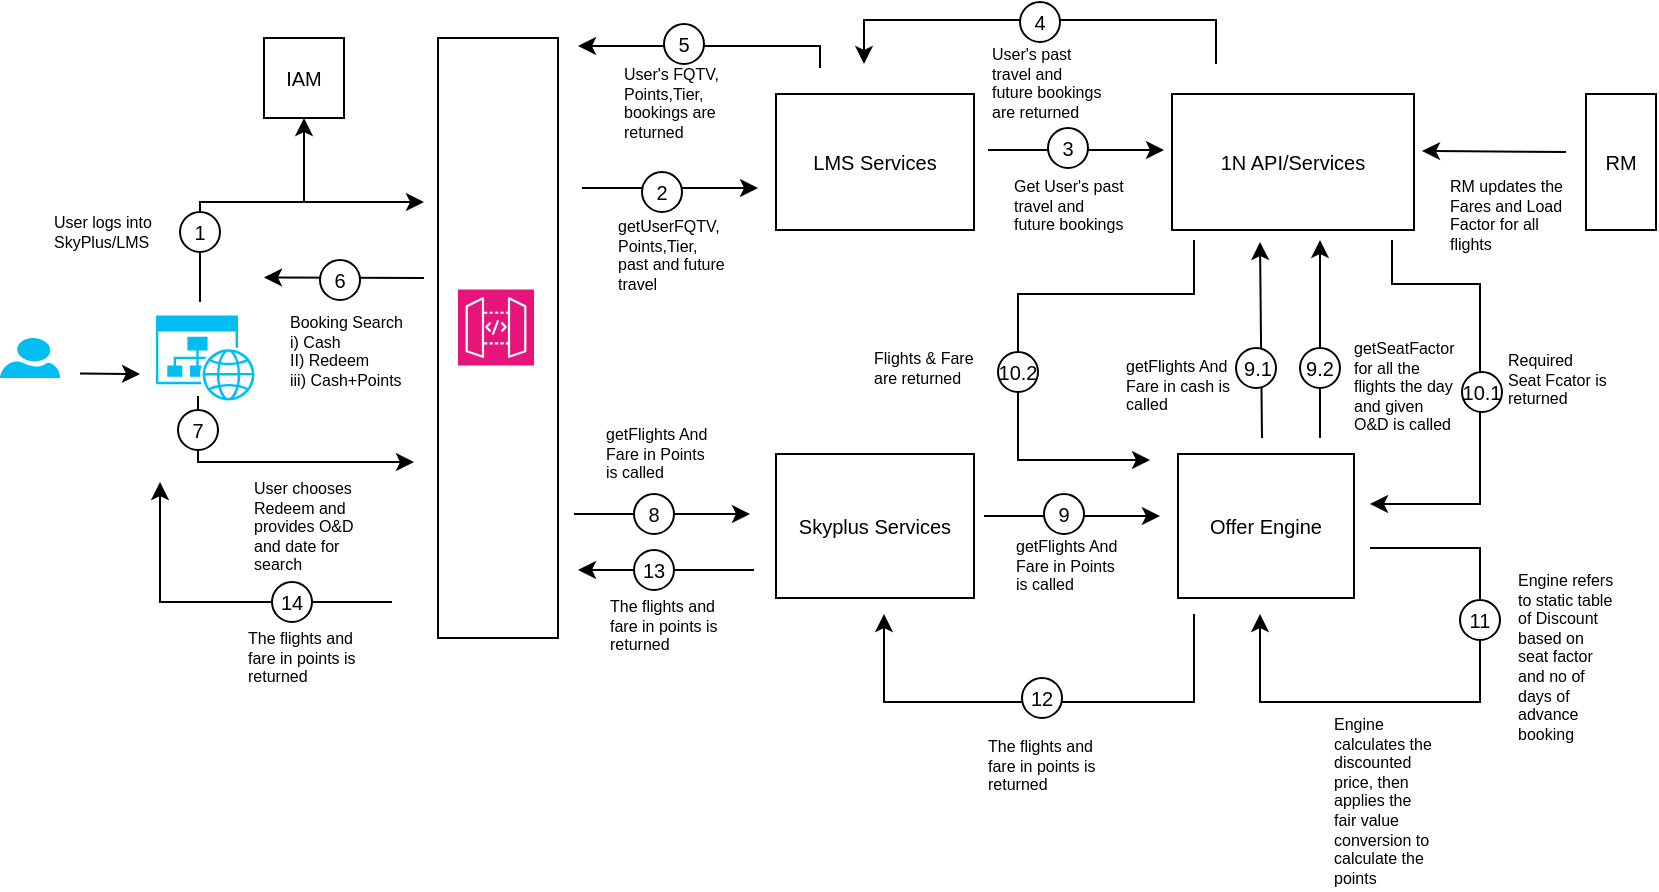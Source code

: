 <mxfile version="23.1.1" type="github" pages="2">
  <diagram name="Page-1" id="OwfiVeOAE6O_KrkkMr-Q">
    <mxGraphModel dx="794" dy="420" grid="1" gridSize="11" guides="1" tooltips="1" connect="1" arrows="1" fold="1" page="1" pageScale="1" pageWidth="850" pageHeight="1100" math="0" shadow="0">
      <root>
        <mxCell id="0" />
        <mxCell id="1" parent="0" />
        <mxCell id="SMNPBds_AobCi2813BHv-92" value="" style="endArrow=classic;html=1;rounded=0;" parent="1" edge="1">
          <mxGeometry width="50" height="50" relative="1" as="geometry">
            <mxPoint x="639" y="240" as="sourcePoint" />
            <mxPoint x="638" y="142" as="targetPoint" />
          </mxGeometry>
        </mxCell>
        <mxCell id="SMNPBds_AobCi2813BHv-37" value="" style="verticalLabelPosition=bottom;html=1;verticalAlign=top;align=center;strokeColor=none;fillColor=#00BEF2;shape=mxgraph.azure.user;" parent="1" vertex="1">
          <mxGeometry x="8" y="190" width="30" height="20" as="geometry" />
        </mxCell>
        <mxCell id="SMNPBds_AobCi2813BHv-42" value="" style="rounded=0;whiteSpace=wrap;html=1;" parent="1" vertex="1">
          <mxGeometry x="227" y="40" width="60" height="300" as="geometry" />
        </mxCell>
        <mxCell id="SMNPBds_AobCi2813BHv-39" value="" style="verticalLabelPosition=bottom;html=1;verticalAlign=top;align=center;strokeColor=none;fillColor=#00BEF2;shape=mxgraph.azure.website_generic;pointerEvents=1;" parent="1" vertex="1">
          <mxGeometry x="86" y="178.75" width="50" height="42.5" as="geometry" />
        </mxCell>
        <mxCell id="SMNPBds_AobCi2813BHv-41" value="" style="sketch=0;points=[[0,0,0],[0.25,0,0],[0.5,0,0],[0.75,0,0],[1,0,0],[0,1,0],[0.25,1,0],[0.5,1,0],[0.75,1,0],[1,1,0],[0,0.25,0],[0,0.5,0],[0,0.75,0],[1,0.25,0],[1,0.5,0],[1,0.75,0]];outlineConnect=0;fontColor=#232F3E;fillColor=#E7157B;strokeColor=#ffffff;dashed=0;verticalLabelPosition=bottom;verticalAlign=top;align=center;html=1;fontSize=12;fontStyle=0;aspect=fixed;shape=mxgraph.aws4.resourceIcon;resIcon=mxgraph.aws4.api_gateway;" parent="1" vertex="1">
          <mxGeometry x="237" y="165.75" width="38" height="38" as="geometry" />
        </mxCell>
        <mxCell id="SMNPBds_AobCi2813BHv-43" value="" style="endArrow=classic;html=1;rounded=0;" parent="1" edge="1">
          <mxGeometry width="50" height="50" relative="1" as="geometry">
            <mxPoint x="48" y="207.75" as="sourcePoint" />
            <mxPoint x="78" y="208" as="targetPoint" />
          </mxGeometry>
        </mxCell>
        <mxCell id="SMNPBds_AobCi2813BHv-44" value="" style="endArrow=classic;html=1;rounded=0;" parent="1" edge="1">
          <mxGeometry width="50" height="50" relative="1" as="geometry">
            <mxPoint x="108" y="172" as="sourcePoint" />
            <mxPoint x="220" y="122" as="targetPoint" />
            <Array as="points">
              <mxPoint x="108" y="122" />
            </Array>
          </mxGeometry>
        </mxCell>
        <mxCell id="SMNPBds_AobCi2813BHv-45" value="Booking Search&lt;br&gt;i) Cash&lt;br&gt;II) Redeem&lt;br&gt;iii) Cash+Points" style="text;html=1;strokeColor=none;fillColor=none;align=left;verticalAlign=top;whiteSpace=wrap;rounded=0;fontSize=8;" parent="1" vertex="1">
          <mxGeometry x="150.5" y="171" width="58.5" height="47" as="geometry" />
        </mxCell>
        <mxCell id="SMNPBds_AobCi2813BHv-49" value="" style="endArrow=classic;html=1;rounded=0;entryX=0.5;entryY=1;entryDx=0;entryDy=0;" parent="1" target="SMNPBds_AobCi2813BHv-48" edge="1">
          <mxGeometry width="50" height="50" relative="1" as="geometry">
            <mxPoint x="160" y="122" as="sourcePoint" />
            <mxPoint x="200" y="72" as="targetPoint" />
          </mxGeometry>
        </mxCell>
        <mxCell id="SMNPBds_AobCi2813BHv-48" value="&lt;font style=&quot;font-size: 10px;&quot;&gt;IAM&lt;/font&gt;" style="rounded=0;whiteSpace=wrap;html=1;" parent="1" vertex="1">
          <mxGeometry x="140" y="40" width="40" height="40" as="geometry" />
        </mxCell>
        <mxCell id="SMNPBds_AobCi2813BHv-50" value="" style="endArrow=classic;html=1;rounded=0;" parent="1" edge="1">
          <mxGeometry width="50" height="50" relative="1" as="geometry">
            <mxPoint x="220" y="160" as="sourcePoint" />
            <mxPoint x="140" y="159.75" as="targetPoint" />
          </mxGeometry>
        </mxCell>
        <mxCell id="SMNPBds_AobCi2813BHv-52" value="" style="ellipse;whiteSpace=wrap;html=1;aspect=fixed;" parent="1" vertex="1">
          <mxGeometry x="168" y="151" width="20" height="20" as="geometry" />
        </mxCell>
        <mxCell id="SMNPBds_AobCi2813BHv-53" value="&lt;font style=&quot;font-size: 10px;&quot;&gt;6&lt;/font&gt;" style="text;html=1;strokeColor=none;fillColor=none;align=center;verticalAlign=middle;whiteSpace=wrap;rounded=0;" parent="1" vertex="1">
          <mxGeometry x="163" y="151" width="30" height="20" as="geometry" />
        </mxCell>
        <mxCell id="SMNPBds_AobCi2813BHv-47" value="" style="ellipse;whiteSpace=wrap;html=1;aspect=fixed;" parent="1" vertex="1">
          <mxGeometry x="98" y="127" width="20" height="20" as="geometry" />
        </mxCell>
        <mxCell id="SMNPBds_AobCi2813BHv-46" value="&lt;font style=&quot;font-size: 10px;&quot;&gt;1&lt;/font&gt;" style="text;html=1;strokeColor=none;fillColor=none;align=center;verticalAlign=middle;whiteSpace=wrap;rounded=0;" parent="1" vertex="1">
          <mxGeometry x="93" y="127" width="30" height="20" as="geometry" />
        </mxCell>
        <mxCell id="SMNPBds_AobCi2813BHv-54" value="User logs into SkyPlus/LMS" style="text;html=1;strokeColor=none;fillColor=none;align=left;verticalAlign=top;whiteSpace=wrap;rounded=0;fontSize=8;" parent="1" vertex="1">
          <mxGeometry x="32.5" y="120.5" width="58.5" height="38.5" as="geometry" />
        </mxCell>
        <mxCell id="SMNPBds_AobCi2813BHv-55" value="" style="endArrow=classic;html=1;rounded=0;" parent="1" edge="1">
          <mxGeometry width="50" height="50" relative="1" as="geometry">
            <mxPoint x="107" y="219" as="sourcePoint" />
            <mxPoint x="215" y="252" as="targetPoint" />
            <Array as="points">
              <mxPoint x="107" y="252" />
            </Array>
          </mxGeometry>
        </mxCell>
        <mxCell id="SMNPBds_AobCi2813BHv-56" value="" style="ellipse;whiteSpace=wrap;html=1;aspect=fixed;" parent="1" vertex="1">
          <mxGeometry x="97" y="226" width="20" height="20" as="geometry" />
        </mxCell>
        <mxCell id="SMNPBds_AobCi2813BHv-57" value="&lt;font style=&quot;font-size: 10px;&quot;&gt;7&lt;/font&gt;" style="text;html=1;strokeColor=none;fillColor=none;align=center;verticalAlign=middle;whiteSpace=wrap;rounded=0;" parent="1" vertex="1">
          <mxGeometry x="92" y="226" width="30" height="20" as="geometry" />
        </mxCell>
        <mxCell id="SMNPBds_AobCi2813BHv-58" value="User chooses Redeem and provides O&amp;amp;D and date for search" style="text;html=1;strokeColor=none;fillColor=none;align=left;verticalAlign=top;whiteSpace=wrap;rounded=0;fontSize=8;" parent="1" vertex="1">
          <mxGeometry x="132.5" y="253.5" width="58.5" height="38.5" as="geometry" />
        </mxCell>
        <mxCell id="SMNPBds_AobCi2813BHv-59" value="&lt;font style=&quot;font-size: 10px;&quot;&gt;LMS Services&lt;/font&gt;" style="rounded=0;whiteSpace=wrap;html=1;" parent="1" vertex="1">
          <mxGeometry x="396" y="68" width="99" height="68" as="geometry" />
        </mxCell>
        <mxCell id="SMNPBds_AobCi2813BHv-60" value="&lt;font style=&quot;font-size: 10px;&quot;&gt;Skyplus Services&lt;/font&gt;" style="rounded=0;whiteSpace=wrap;html=1;" parent="1" vertex="1">
          <mxGeometry x="396" y="248" width="99" height="72" as="geometry" />
        </mxCell>
        <mxCell id="SMNPBds_AobCi2813BHv-65" value="&lt;font style=&quot;font-size: 10px;&quot;&gt;Offer Engine&lt;/font&gt;" style="rounded=0;whiteSpace=wrap;html=1;" parent="1" vertex="1">
          <mxGeometry x="597" y="248" width="88" height="72" as="geometry" />
        </mxCell>
        <mxCell id="SMNPBds_AobCi2813BHv-72" value="" style="endArrow=classic;html=1;rounded=0;" parent="1" edge="1">
          <mxGeometry width="50" height="50" relative="1" as="geometry">
            <mxPoint x="299" y="115" as="sourcePoint" />
            <mxPoint x="387" y="115" as="targetPoint" />
          </mxGeometry>
        </mxCell>
        <mxCell id="SMNPBds_AobCi2813BHv-70" value="&lt;font style=&quot;font-size: 10px;&quot;&gt;1N API/Services&lt;/font&gt;" style="rounded=0;whiteSpace=wrap;html=1;" parent="1" vertex="1">
          <mxGeometry x="594" y="68" width="121" height="68" as="geometry" />
        </mxCell>
        <mxCell id="SMNPBds_AobCi2813BHv-73" value="" style="ellipse;whiteSpace=wrap;html=1;aspect=fixed;" parent="1" vertex="1">
          <mxGeometry x="329" y="107" width="20" height="20" as="geometry" />
        </mxCell>
        <mxCell id="SMNPBds_AobCi2813BHv-74" value="&lt;font style=&quot;font-size: 10px;&quot;&gt;2&lt;/font&gt;" style="text;html=1;strokeColor=none;fillColor=none;align=center;verticalAlign=middle;whiteSpace=wrap;rounded=0;" parent="1" vertex="1">
          <mxGeometry x="324" y="107" width="30" height="20" as="geometry" />
        </mxCell>
        <mxCell id="SMNPBds_AobCi2813BHv-75" value="getUserFQTV, Points,Tier, past and future travel" style="text;html=1;strokeColor=none;fillColor=none;align=left;verticalAlign=top;whiteSpace=wrap;rounded=0;fontSize=8;" parent="1" vertex="1">
          <mxGeometry x="314.75" y="123" width="58.5" height="53" as="geometry" />
        </mxCell>
        <mxCell id="SMNPBds_AobCi2813BHv-79" value="getSeatFactor for all the flights the day and given O&amp;amp;D is called" style="text;html=1;strokeColor=none;fillColor=none;align=left;verticalAlign=top;whiteSpace=wrap;rounded=0;fontSize=8;" parent="1" vertex="1">
          <mxGeometry x="683" y="184" width="52" height="55" as="geometry" />
        </mxCell>
        <mxCell id="SMNPBds_AobCi2813BHv-84" value="" style="endArrow=classic;html=1;rounded=0;" parent="1" edge="1">
          <mxGeometry width="50" height="50" relative="1" as="geometry">
            <mxPoint x="500" y="279" as="sourcePoint" />
            <mxPoint x="588" y="279" as="targetPoint" />
          </mxGeometry>
        </mxCell>
        <mxCell id="SMNPBds_AobCi2813BHv-85" value="" style="ellipse;whiteSpace=wrap;html=1;aspect=fixed;" parent="1" vertex="1">
          <mxGeometry x="530" y="268" width="20" height="20" as="geometry" />
        </mxCell>
        <mxCell id="SMNPBds_AobCi2813BHv-86" value="&lt;span style=&quot;font-size: 10px;&quot;&gt;9&lt;/span&gt;" style="text;html=1;strokeColor=none;fillColor=none;align=center;verticalAlign=middle;whiteSpace=wrap;rounded=0;" parent="1" vertex="1">
          <mxGeometry x="525" y="268" width="30" height="20" as="geometry" />
        </mxCell>
        <mxCell id="SMNPBds_AobCi2813BHv-87" value="getFlights And Fare in cash is called" style="text;html=1;strokeColor=none;fillColor=none;align=left;verticalAlign=top;whiteSpace=wrap;rounded=0;fontSize=8;" parent="1" vertex="1">
          <mxGeometry x="569" y="192.5" width="58.5" height="33" as="geometry" />
        </mxCell>
        <mxCell id="SMNPBds_AobCi2813BHv-88" value="" style="endArrow=classic;html=1;rounded=0;" parent="1" edge="1">
          <mxGeometry width="50" height="50" relative="1" as="geometry">
            <mxPoint x="295" y="278" as="sourcePoint" />
            <mxPoint x="383" y="278" as="targetPoint" />
          </mxGeometry>
        </mxCell>
        <mxCell id="SMNPBds_AobCi2813BHv-89" value="" style="ellipse;whiteSpace=wrap;html=1;aspect=fixed;" parent="1" vertex="1">
          <mxGeometry x="325" y="268" width="20" height="20" as="geometry" />
        </mxCell>
        <mxCell id="SMNPBds_AobCi2813BHv-90" value="&lt;font style=&quot;font-size: 10px;&quot;&gt;8&lt;/font&gt;" style="text;html=1;strokeColor=none;fillColor=none;align=center;verticalAlign=middle;whiteSpace=wrap;rounded=0;" parent="1" vertex="1">
          <mxGeometry x="320" y="268" width="30" height="20" as="geometry" />
        </mxCell>
        <mxCell id="SMNPBds_AobCi2813BHv-91" value="getFlights And Fare in Points is called" style="text;html=1;strokeColor=none;fillColor=none;align=left;verticalAlign=top;whiteSpace=wrap;rounded=0;fontSize=8;" parent="1" vertex="1">
          <mxGeometry x="308.75" y="227" width="58.5" height="33" as="geometry" />
        </mxCell>
        <mxCell id="SMNPBds_AobCi2813BHv-98" value="" style="endArrow=classic;html=1;rounded=0;" parent="1" edge="1">
          <mxGeometry width="50" height="50" relative="1" as="geometry">
            <mxPoint x="668" y="240" as="sourcePoint" />
            <mxPoint x="668" y="141" as="targetPoint" />
            <Array as="points">
              <mxPoint x="668" y="196" />
            </Array>
          </mxGeometry>
        </mxCell>
        <mxCell id="SMNPBds_AobCi2813BHv-103" value="" style="endArrow=classic;html=1;rounded=0;" parent="1" edge="1">
          <mxGeometry width="50" height="50" relative="1" as="geometry">
            <mxPoint x="791" y="97" as="sourcePoint" />
            <mxPoint x="719" y="96.5" as="targetPoint" />
          </mxGeometry>
        </mxCell>
        <mxCell id="SMNPBds_AobCi2813BHv-102" value="&lt;font style=&quot;font-size: 10px;&quot;&gt;RM&lt;/font&gt;" style="rounded=0;whiteSpace=wrap;html=1;" parent="1" vertex="1">
          <mxGeometry x="801" y="68" width="35" height="68" as="geometry" />
        </mxCell>
        <mxCell id="SMNPBds_AobCi2813BHv-104" value="RM updates the Fares and Load Factor for all flights&amp;nbsp;" style="text;html=1;strokeColor=none;fillColor=none;align=left;verticalAlign=top;whiteSpace=wrap;rounded=0;fontSize=8;" parent="1" vertex="1">
          <mxGeometry x="731" y="103" width="58.5" height="33" as="geometry" />
        </mxCell>
        <mxCell id="0PA8DL0PbdsnvtNAlWwM-1" value="" style="endArrow=classic;html=1;rounded=0;" parent="1" edge="1">
          <mxGeometry width="50" height="50" relative="1" as="geometry">
            <mxPoint x="502" y="96" as="sourcePoint" />
            <mxPoint x="590" y="96" as="targetPoint" />
          </mxGeometry>
        </mxCell>
        <mxCell id="0PA8DL0PbdsnvtNAlWwM-2" value="" style="ellipse;whiteSpace=wrap;html=1;aspect=fixed;" parent="1" vertex="1">
          <mxGeometry x="532" y="85" width="20" height="20" as="geometry" />
        </mxCell>
        <mxCell id="0PA8DL0PbdsnvtNAlWwM-3" value="&lt;font style=&quot;font-size: 10px;&quot;&gt;3&lt;/font&gt;" style="text;html=1;strokeColor=none;fillColor=none;align=center;verticalAlign=middle;whiteSpace=wrap;rounded=0;" parent="1" vertex="1">
          <mxGeometry x="527" y="85" width="30" height="20" as="geometry" />
        </mxCell>
        <mxCell id="0PA8DL0PbdsnvtNAlWwM-4" value="Get User&#39;s past travel and future bookings&amp;nbsp;" style="text;html=1;strokeColor=none;fillColor=none;align=left;verticalAlign=top;whiteSpace=wrap;rounded=0;fontSize=8;" parent="1" vertex="1">
          <mxGeometry x="512.75" y="103" width="58.5" height="33" as="geometry" />
        </mxCell>
        <mxCell id="0PA8DL0PbdsnvtNAlWwM-5" value="" style="ellipse;whiteSpace=wrap;html=1;aspect=fixed;" parent="1" vertex="1">
          <mxGeometry x="626" y="195" width="20" height="20" as="geometry" />
        </mxCell>
        <mxCell id="0PA8DL0PbdsnvtNAlWwM-6" value="&lt;span style=&quot;font-size: 10px;&quot;&gt;9.1&lt;/span&gt;" style="text;html=1;strokeColor=none;fillColor=none;align=center;verticalAlign=middle;whiteSpace=wrap;rounded=0;" parent="1" vertex="1">
          <mxGeometry x="622" y="195" width="30" height="20" as="geometry" />
        </mxCell>
        <mxCell id="0PA8DL0PbdsnvtNAlWwM-7" value="getFlights And Fare in Points is called" style="text;html=1;strokeColor=none;fillColor=none;align=left;verticalAlign=top;whiteSpace=wrap;rounded=0;fontSize=8;" parent="1" vertex="1">
          <mxGeometry x="513.75" y="283" width="58.5" height="33" as="geometry" />
        </mxCell>
        <mxCell id="0PA8DL0PbdsnvtNAlWwM-8" value="" style="ellipse;whiteSpace=wrap;html=1;aspect=fixed;" parent="1" vertex="1">
          <mxGeometry x="658" y="195" width="20" height="20" as="geometry" />
        </mxCell>
        <mxCell id="0PA8DL0PbdsnvtNAlWwM-9" value="&lt;span style=&quot;font-size: 10px;&quot;&gt;9.2&lt;/span&gt;" style="text;html=1;strokeColor=none;fillColor=none;align=center;verticalAlign=middle;whiteSpace=wrap;rounded=0;" parent="1" vertex="1">
          <mxGeometry x="653" y="195" width="30" height="20" as="geometry" />
        </mxCell>
        <mxCell id="0PA8DL0PbdsnvtNAlWwM-11" value="" style="endArrow=classic;html=1;rounded=0;" parent="1" edge="1">
          <mxGeometry width="50" height="50" relative="1" as="geometry">
            <mxPoint x="704" y="141" as="sourcePoint" />
            <mxPoint x="693" y="273" as="targetPoint" />
            <Array as="points">
              <mxPoint x="704" y="163" />
              <mxPoint x="748" y="163" />
              <mxPoint x="748" y="273" />
            </Array>
          </mxGeometry>
        </mxCell>
        <mxCell id="0PA8DL0PbdsnvtNAlWwM-13" value="" style="endArrow=classic;html=1;rounded=0;" parent="1" edge="1">
          <mxGeometry width="50" height="50" relative="1" as="geometry">
            <mxPoint x="605" y="141" as="sourcePoint" />
            <mxPoint x="583" y="251" as="targetPoint" />
            <Array as="points">
              <mxPoint x="605" y="168" />
              <mxPoint x="517" y="168" />
              <mxPoint x="517" y="207" />
              <mxPoint x="517" y="251" />
            </Array>
          </mxGeometry>
        </mxCell>
        <mxCell id="0PA8DL0PbdsnvtNAlWwM-16" value="" style="ellipse;whiteSpace=wrap;html=1;aspect=fixed;" parent="1" vertex="1">
          <mxGeometry x="507" y="197" width="20" height="20" as="geometry" />
        </mxCell>
        <mxCell id="0PA8DL0PbdsnvtNAlWwM-17" value="&lt;font style=&quot;font-size: 10px;&quot;&gt;10.2&lt;/font&gt;" style="text;html=1;strokeColor=none;fillColor=none;align=center;verticalAlign=middle;whiteSpace=wrap;rounded=0;" parent="1" vertex="1">
          <mxGeometry x="502" y="197" width="30" height="20" as="geometry" />
        </mxCell>
        <mxCell id="0PA8DL0PbdsnvtNAlWwM-20" value="Flights &amp;amp; Fare are returned" style="text;html=1;strokeColor=none;fillColor=none;align=left;verticalAlign=top;whiteSpace=wrap;rounded=0;fontSize=8;" parent="1" vertex="1">
          <mxGeometry x="443" y="188.5" width="58.5" height="33" as="geometry" />
        </mxCell>
        <mxCell id="0PA8DL0PbdsnvtNAlWwM-21" value="&lt;font style=&quot;font-size: 10px;&quot;&gt;10.1&lt;/font&gt;" style="ellipse;whiteSpace=wrap;html=1;aspect=fixed;" parent="1" vertex="1">
          <mxGeometry x="739" y="207" width="20" height="20" as="geometry" />
        </mxCell>
        <mxCell id="0PA8DL0PbdsnvtNAlWwM-23" value="Required Seat Fcator is returned" style="text;html=1;strokeColor=none;fillColor=none;align=left;verticalAlign=top;whiteSpace=wrap;rounded=0;fontSize=8;" parent="1" vertex="1">
          <mxGeometry x="760" y="190" width="52" height="55" as="geometry" />
        </mxCell>
        <mxCell id="0PA8DL0PbdsnvtNAlWwM-24" value="" style="endArrow=classic;html=1;rounded=0;" parent="1" edge="1">
          <mxGeometry width="50" height="50" relative="1" as="geometry">
            <mxPoint x="693" y="295" as="sourcePoint" />
            <mxPoint x="638" y="328" as="targetPoint" />
            <Array as="points">
              <mxPoint x="748" y="295" />
              <mxPoint x="748" y="372" />
              <mxPoint x="638" y="372" />
            </Array>
          </mxGeometry>
        </mxCell>
        <mxCell id="0PA8DL0PbdsnvtNAlWwM-26" value="" style="ellipse;whiteSpace=wrap;html=1;aspect=fixed;" parent="1" vertex="1">
          <mxGeometry x="738" y="321" width="20" height="20" as="geometry" />
        </mxCell>
        <mxCell id="0PA8DL0PbdsnvtNAlWwM-27" value="&lt;font style=&quot;font-size: 10px;&quot;&gt;11&lt;/font&gt;" style="text;html=1;strokeColor=none;fillColor=none;align=center;verticalAlign=middle;whiteSpace=wrap;rounded=0;" parent="1" vertex="1">
          <mxGeometry x="733" y="321" width="30" height="20" as="geometry" />
        </mxCell>
        <mxCell id="0PA8DL0PbdsnvtNAlWwM-28" value="" style="endArrow=classic;html=1;rounded=0;" parent="1" edge="1">
          <mxGeometry width="50" height="50" relative="1" as="geometry">
            <mxPoint x="616" y="53" as="sourcePoint" />
            <mxPoint x="440" y="53" as="targetPoint" />
            <Array as="points">
              <mxPoint x="616" y="31" />
              <mxPoint x="528" y="31" />
              <mxPoint x="440" y="31" />
            </Array>
          </mxGeometry>
        </mxCell>
        <mxCell id="0PA8DL0PbdsnvtNAlWwM-29" value="" style="ellipse;whiteSpace=wrap;html=1;aspect=fixed;" parent="1" vertex="1">
          <mxGeometry x="518" y="22" width="20" height="20" as="geometry" />
        </mxCell>
        <mxCell id="0PA8DL0PbdsnvtNAlWwM-30" value="&lt;font style=&quot;font-size: 10px;&quot;&gt;4&lt;/font&gt;" style="text;html=1;strokeColor=none;fillColor=none;align=center;verticalAlign=middle;whiteSpace=wrap;rounded=0;" parent="1" vertex="1">
          <mxGeometry x="513" y="22" width="30" height="20" as="geometry" />
        </mxCell>
        <mxCell id="0PA8DL0PbdsnvtNAlWwM-31" value="User&#39;s past travel and future bookings are returned" style="text;html=1;strokeColor=none;fillColor=none;align=left;verticalAlign=top;whiteSpace=wrap;rounded=0;fontSize=8;" parent="1" vertex="1">
          <mxGeometry x="501.75" y="37" width="58.5" height="33" as="geometry" />
        </mxCell>
        <mxCell id="0PA8DL0PbdsnvtNAlWwM-32" value="Engine refers to static table of Discount based on seat factor and no of days of advance booking" style="text;html=1;strokeColor=none;fillColor=none;align=left;verticalAlign=top;whiteSpace=wrap;rounded=0;fontSize=8;" parent="1" vertex="1">
          <mxGeometry x="765" y="300" width="52" height="94" as="geometry" />
        </mxCell>
        <mxCell id="0PA8DL0PbdsnvtNAlWwM-33" value="Engine calculates the discounted price, then applies the fair value conversion to calculate the points" style="text;html=1;strokeColor=none;fillColor=none;align=left;verticalAlign=top;whiteSpace=wrap;rounded=0;fontSize=8;" parent="1" vertex="1">
          <mxGeometry x="673" y="372" width="52" height="94" as="geometry" />
        </mxCell>
        <mxCell id="0PA8DL0PbdsnvtNAlWwM-34" value="" style="endArrow=classic;html=1;rounded=0;" parent="1" edge="1">
          <mxGeometry width="50" height="50" relative="1" as="geometry">
            <mxPoint x="605" y="328" as="sourcePoint" />
            <mxPoint x="450" y="328" as="targetPoint" />
            <Array as="points">
              <mxPoint x="605" y="372" />
              <mxPoint x="450" y="372" />
            </Array>
          </mxGeometry>
        </mxCell>
        <mxCell id="0PA8DL0PbdsnvtNAlWwM-35" value="" style="ellipse;whiteSpace=wrap;html=1;aspect=fixed;" parent="1" vertex="1">
          <mxGeometry x="519" y="360" width="20" height="20" as="geometry" />
        </mxCell>
        <mxCell id="0PA8DL0PbdsnvtNAlWwM-36" value="&lt;font style=&quot;font-size: 10px;&quot;&gt;12&lt;/font&gt;" style="text;html=1;strokeColor=none;fillColor=none;align=center;verticalAlign=middle;whiteSpace=wrap;rounded=0;" parent="1" vertex="1">
          <mxGeometry x="514" y="360" width="30" height="20" as="geometry" />
        </mxCell>
        <mxCell id="0PA8DL0PbdsnvtNAlWwM-37" value="The flights and fare in points is returned" style="text;html=1;strokeColor=none;fillColor=none;align=left;verticalAlign=top;whiteSpace=wrap;rounded=0;fontSize=8;" parent="1" vertex="1">
          <mxGeometry x="499.75" y="383" width="58.5" height="33" as="geometry" />
        </mxCell>
        <mxCell id="0PA8DL0PbdsnvtNAlWwM-38" value="" style="endArrow=classic;html=1;rounded=0;" parent="1" edge="1">
          <mxGeometry width="50" height="50" relative="1" as="geometry">
            <mxPoint x="385" y="306" as="sourcePoint" />
            <mxPoint x="297" y="306" as="targetPoint" />
            <Array as="points">
              <mxPoint x="352" y="306" />
              <mxPoint x="319" y="306" />
            </Array>
          </mxGeometry>
        </mxCell>
        <mxCell id="0PA8DL0PbdsnvtNAlWwM-39" value="" style="ellipse;whiteSpace=wrap;html=1;aspect=fixed;" parent="1" vertex="1">
          <mxGeometry x="325" y="296" width="20" height="20" as="geometry" />
        </mxCell>
        <mxCell id="0PA8DL0PbdsnvtNAlWwM-40" value="&lt;font style=&quot;font-size: 10px;&quot;&gt;13&lt;/font&gt;" style="text;html=1;strokeColor=none;fillColor=none;align=center;verticalAlign=middle;whiteSpace=wrap;rounded=0;" parent="1" vertex="1">
          <mxGeometry x="320" y="296" width="30" height="20" as="geometry" />
        </mxCell>
        <mxCell id="0PA8DL0PbdsnvtNAlWwM-41" value="The flights and fare in points is returned" style="text;html=1;strokeColor=none;fillColor=none;align=left;verticalAlign=top;whiteSpace=wrap;rounded=0;fontSize=8;" parent="1" vertex="1">
          <mxGeometry x="310.75" y="313" width="58.5" height="33" as="geometry" />
        </mxCell>
        <mxCell id="0PA8DL0PbdsnvtNAlWwM-42" value="" style="endArrow=classic;html=1;rounded=0;" parent="1" edge="1">
          <mxGeometry width="50" height="50" relative="1" as="geometry">
            <mxPoint x="204" y="322" as="sourcePoint" />
            <mxPoint x="88" y="262" as="targetPoint" />
            <Array as="points">
              <mxPoint x="171" y="322" />
              <mxPoint x="88" y="322" />
            </Array>
          </mxGeometry>
        </mxCell>
        <mxCell id="0PA8DL0PbdsnvtNAlWwM-43" value="" style="ellipse;whiteSpace=wrap;html=1;aspect=fixed;" parent="1" vertex="1">
          <mxGeometry x="144" y="312" width="20" height="20" as="geometry" />
        </mxCell>
        <mxCell id="0PA8DL0PbdsnvtNAlWwM-44" value="&lt;font style=&quot;font-size: 10px;&quot;&gt;14&lt;/font&gt;" style="text;html=1;strokeColor=none;fillColor=none;align=center;verticalAlign=middle;whiteSpace=wrap;rounded=0;" parent="1" vertex="1">
          <mxGeometry x="139" y="312" width="30" height="20" as="geometry" />
        </mxCell>
        <mxCell id="0PA8DL0PbdsnvtNAlWwM-45" value="The flights and fare in points is returned" style="text;html=1;strokeColor=none;fillColor=none;align=left;verticalAlign=top;whiteSpace=wrap;rounded=0;fontSize=8;" parent="1" vertex="1">
          <mxGeometry x="129.75" y="329" width="58.5" height="33" as="geometry" />
        </mxCell>
        <mxCell id="b6XpkM-lyrF8tY9y0PFV-2" value="" style="endArrow=classic;html=1;rounded=0;" edge="1" parent="1">
          <mxGeometry width="50" height="50" relative="1" as="geometry">
            <mxPoint x="418" y="55" as="sourcePoint" />
            <mxPoint x="297" y="44" as="targetPoint" />
            <Array as="points">
              <mxPoint x="418" y="44" />
            </Array>
          </mxGeometry>
        </mxCell>
        <mxCell id="b6XpkM-lyrF8tY9y0PFV-3" value="User&#39;s FQTV, Points,Tier, bookings are returned" style="text;html=1;strokeColor=none;fillColor=none;align=left;verticalAlign=top;whiteSpace=wrap;rounded=0;fontSize=8;" vertex="1" parent="1">
          <mxGeometry x="318" y="47" width="58.5" height="52" as="geometry" />
        </mxCell>
        <mxCell id="b6XpkM-lyrF8tY9y0PFV-6" value="" style="ellipse;whiteSpace=wrap;html=1;aspect=fixed;" vertex="1" parent="1">
          <mxGeometry x="340" y="33" width="20" height="20" as="geometry" />
        </mxCell>
        <mxCell id="b6XpkM-lyrF8tY9y0PFV-7" value="&lt;font style=&quot;font-size: 10px;&quot;&gt;5&lt;/font&gt;" style="text;html=1;strokeColor=none;fillColor=none;align=center;verticalAlign=middle;whiteSpace=wrap;rounded=0;" vertex="1" parent="1">
          <mxGeometry x="335" y="33" width="30" height="20" as="geometry" />
        </mxCell>
      </root>
    </mxGraphModel>
  </diagram>
  <diagram id="tfOoxKZsEUQnKDMy-ZZV" name="Page-2">
    <mxGraphModel dx="794" dy="420" grid="1" gridSize="11" guides="1" tooltips="1" connect="1" arrows="1" fold="1" page="1" pageScale="1" pageWidth="850" pageHeight="1100" math="0" shadow="0">
      <root>
        <mxCell id="0" />
        <mxCell id="1" parent="0" />
        <mxCell id="KITQrD6vPzJ8feY6Z6vN-1" value="" style="endArrow=classic;html=1;rounded=0;" edge="1" parent="1">
          <mxGeometry width="50" height="50" relative="1" as="geometry">
            <mxPoint x="629" y="198" as="sourcePoint" />
            <mxPoint x="629" y="99" as="targetPoint" />
          </mxGeometry>
        </mxCell>
        <mxCell id="KITQrD6vPzJ8feY6Z6vN-2" value="" style="ellipse;whiteSpace=wrap;html=1;aspect=fixed;" vertex="1" parent="1">
          <mxGeometry x="615" y="138" width="29" height="29" as="geometry" />
        </mxCell>
        <mxCell id="KITQrD6vPzJ8feY6Z6vN-3" value="&lt;span style=&quot;font-size: 10px;&quot;&gt;7.2.2&lt;/span&gt;" style="text;html=1;strokeColor=none;fillColor=none;align=center;verticalAlign=middle;whiteSpace=wrap;rounded=0;" vertex="1" parent="1">
          <mxGeometry x="605" y="136" width="50" height="33.5" as="geometry" />
        </mxCell>
        <mxCell id="KITQrD6vPzJ8feY6Z6vN-4" value="" style="verticalLabelPosition=bottom;html=1;verticalAlign=top;align=center;strokeColor=none;fillColor=#00BEF2;shape=mxgraph.azure.user;" vertex="1" parent="1">
          <mxGeometry x="8" y="170" width="30" height="20" as="geometry" />
        </mxCell>
        <mxCell id="KITQrD6vPzJ8feY6Z6vN-5" value="" style="rounded=0;whiteSpace=wrap;html=1;" vertex="1" parent="1">
          <mxGeometry x="227" y="20" width="60" height="300" as="geometry" />
        </mxCell>
        <mxCell id="KITQrD6vPzJ8feY6Z6vN-6" value="" style="verticalLabelPosition=bottom;html=1;verticalAlign=top;align=center;strokeColor=none;fillColor=#00BEF2;shape=mxgraph.azure.website_generic;pointerEvents=1;" vertex="1" parent="1">
          <mxGeometry x="86" y="158.75" width="50" height="42.5" as="geometry" />
        </mxCell>
        <mxCell id="KITQrD6vPzJ8feY6Z6vN-7" value="" style="sketch=0;points=[[0,0,0],[0.25,0,0],[0.5,0,0],[0.75,0,0],[1,0,0],[0,1,0],[0.25,1,0],[0.5,1,0],[0.75,1,0],[1,1,0],[0,0.25,0],[0,0.5,0],[0,0.75,0],[1,0.25,0],[1,0.5,0],[1,0.75,0]];outlineConnect=0;fontColor=#232F3E;fillColor=#E7157B;strokeColor=#ffffff;dashed=0;verticalLabelPosition=bottom;verticalAlign=top;align=center;html=1;fontSize=12;fontStyle=0;aspect=fixed;shape=mxgraph.aws4.resourceIcon;resIcon=mxgraph.aws4.api_gateway;" vertex="1" parent="1">
          <mxGeometry x="237" y="145.75" width="38" height="38" as="geometry" />
        </mxCell>
        <mxCell id="KITQrD6vPzJ8feY6Z6vN-8" value="" style="endArrow=classic;html=1;rounded=0;" edge="1" parent="1">
          <mxGeometry width="50" height="50" relative="1" as="geometry">
            <mxPoint x="48" y="187.75" as="sourcePoint" />
            <mxPoint x="78" y="188" as="targetPoint" />
          </mxGeometry>
        </mxCell>
        <mxCell id="KITQrD6vPzJ8feY6Z6vN-9" value="" style="endArrow=classic;html=1;rounded=0;" edge="1" parent="1">
          <mxGeometry width="50" height="50" relative="1" as="geometry">
            <mxPoint x="108" y="152" as="sourcePoint" />
            <mxPoint x="220" y="102" as="targetPoint" />
            <Array as="points">
              <mxPoint x="108" y="102" />
            </Array>
          </mxGeometry>
        </mxCell>
        <mxCell id="KITQrD6vPzJ8feY6Z6vN-10" value="i) Cash&lt;br&gt;II) Redeem&lt;br&gt;iii) Cash+Points" style="text;html=1;strokeColor=none;fillColor=none;align=left;verticalAlign=top;whiteSpace=wrap;rounded=0;fontSize=8;" vertex="1" parent="1">
          <mxGeometry x="150.5" y="151" width="58.5" height="47" as="geometry" />
        </mxCell>
        <mxCell id="KITQrD6vPzJ8feY6Z6vN-11" value="" style="endArrow=classic;html=1;rounded=0;entryX=0.5;entryY=1;entryDx=0;entryDy=0;" edge="1" parent="1" target="KITQrD6vPzJ8feY6Z6vN-12">
          <mxGeometry width="50" height="50" relative="1" as="geometry">
            <mxPoint x="160" y="102" as="sourcePoint" />
            <mxPoint x="200" y="52" as="targetPoint" />
          </mxGeometry>
        </mxCell>
        <mxCell id="KITQrD6vPzJ8feY6Z6vN-12" value="IAM" style="rounded=0;whiteSpace=wrap;html=1;" vertex="1" parent="1">
          <mxGeometry x="140" y="20" width="40" height="40" as="geometry" />
        </mxCell>
        <mxCell id="KITQrD6vPzJ8feY6Z6vN-13" value="" style="endArrow=classic;html=1;rounded=0;" edge="1" parent="1">
          <mxGeometry width="50" height="50" relative="1" as="geometry">
            <mxPoint x="220" y="140" as="sourcePoint" />
            <mxPoint x="140" y="139.75" as="targetPoint" />
          </mxGeometry>
        </mxCell>
        <mxCell id="KITQrD6vPzJ8feY6Z6vN-14" value="" style="ellipse;whiteSpace=wrap;html=1;aspect=fixed;" vertex="1" parent="1">
          <mxGeometry x="168" y="131" width="20" height="20" as="geometry" />
        </mxCell>
        <mxCell id="KITQrD6vPzJ8feY6Z6vN-15" value="&lt;font style=&quot;font-size: 10px;&quot;&gt;3&lt;/font&gt;" style="text;html=1;strokeColor=none;fillColor=none;align=center;verticalAlign=middle;whiteSpace=wrap;rounded=0;" vertex="1" parent="1">
          <mxGeometry x="163" y="131" width="30" height="20" as="geometry" />
        </mxCell>
        <mxCell id="KITQrD6vPzJ8feY6Z6vN-16" value="" style="ellipse;whiteSpace=wrap;html=1;aspect=fixed;" vertex="1" parent="1">
          <mxGeometry x="98" y="107" width="20" height="20" as="geometry" />
        </mxCell>
        <mxCell id="KITQrD6vPzJ8feY6Z6vN-17" value="&lt;font style=&quot;font-size: 10px;&quot;&gt;1&lt;/font&gt;" style="text;html=1;strokeColor=none;fillColor=none;align=center;verticalAlign=middle;whiteSpace=wrap;rounded=0;" vertex="1" parent="1">
          <mxGeometry x="93" y="107" width="30" height="20" as="geometry" />
        </mxCell>
        <mxCell id="KITQrD6vPzJ8feY6Z6vN-18" value="User logs into SkyPlus/LMS" style="text;html=1;strokeColor=none;fillColor=none;align=left;verticalAlign=top;whiteSpace=wrap;rounded=0;fontSize=8;" vertex="1" parent="1">
          <mxGeometry x="32.5" y="100.5" width="58.5" height="38.5" as="geometry" />
        </mxCell>
        <mxCell id="KITQrD6vPzJ8feY6Z6vN-19" value="" style="endArrow=classic;html=1;rounded=0;" edge="1" parent="1">
          <mxGeometry width="50" height="50" relative="1" as="geometry">
            <mxPoint x="107" y="199" as="sourcePoint" />
            <mxPoint x="215" y="232" as="targetPoint" />
            <Array as="points">
              <mxPoint x="107" y="232" />
            </Array>
          </mxGeometry>
        </mxCell>
        <mxCell id="KITQrD6vPzJ8feY6Z6vN-20" value="" style="ellipse;whiteSpace=wrap;html=1;aspect=fixed;" vertex="1" parent="1">
          <mxGeometry x="97" y="206" width="20" height="20" as="geometry" />
        </mxCell>
        <mxCell id="KITQrD6vPzJ8feY6Z6vN-21" value="&lt;font style=&quot;font-size: 10px;&quot;&gt;4&lt;/font&gt;" style="text;html=1;strokeColor=none;fillColor=none;align=center;verticalAlign=middle;whiteSpace=wrap;rounded=0;" vertex="1" parent="1">
          <mxGeometry x="92" y="206" width="30" height="20" as="geometry" />
        </mxCell>
        <mxCell id="KITQrD6vPzJ8feY6Z6vN-22" value="User provides O&amp;amp;D and date for search" style="text;html=1;strokeColor=none;fillColor=none;align=left;verticalAlign=top;whiteSpace=wrap;rounded=0;fontSize=8;" vertex="1" parent="1">
          <mxGeometry x="132.5" y="233.5" width="58.5" height="38.5" as="geometry" />
        </mxCell>
        <mxCell id="KITQrD6vPzJ8feY6Z6vN-23" value="" style="endArrow=classic;html=1;rounded=0;" edge="1" parent="1">
          <mxGeometry width="50" height="50" relative="1" as="geometry">
            <mxPoint x="297" y="224" as="sourcePoint" />
            <mxPoint x="385" y="224" as="targetPoint" />
          </mxGeometry>
        </mxCell>
        <mxCell id="KITQrD6vPzJ8feY6Z6vN-24" value="LMS Services" style="rounded=0;whiteSpace=wrap;html=1;" vertex="1" parent="1">
          <mxGeometry x="396" y="20" width="99" height="68" as="geometry" />
        </mxCell>
        <mxCell id="KITQrD6vPzJ8feY6Z6vN-25" value="Skyplus Services" style="rounded=0;whiteSpace=wrap;html=1;" vertex="1" parent="1">
          <mxGeometry x="396" y="207" width="99" height="72" as="geometry" />
        </mxCell>
        <mxCell id="KITQrD6vPzJ8feY6Z6vN-26" value="" style="ellipse;whiteSpace=wrap;html=1;aspect=fixed;" vertex="1" parent="1">
          <mxGeometry x="327" y="213" width="20" height="20" as="geometry" />
        </mxCell>
        <mxCell id="KITQrD6vPzJ8feY6Z6vN-27" value="&lt;font style=&quot;font-size: 10px;&quot;&gt;.5.1&lt;/font&gt;" style="text;html=1;strokeColor=none;fillColor=none;align=center;verticalAlign=middle;whiteSpace=wrap;rounded=0;" vertex="1" parent="1">
          <mxGeometry x="322" y="213" width="30" height="20" as="geometry" />
        </mxCell>
        <mxCell id="KITQrD6vPzJ8feY6Z6vN-28" value="getFlights And Fare in cash is called" style="text;html=1;strokeColor=none;fillColor=none;align=left;verticalAlign=top;whiteSpace=wrap;rounded=0;fontSize=8;" vertex="1" parent="1">
          <mxGeometry x="307.75" y="176" width="58.5" height="33" as="geometry" />
        </mxCell>
        <mxCell id="KITQrD6vPzJ8feY6Z6vN-29" value="" style="endArrow=classic;html=1;rounded=0;" edge="1" parent="1">
          <mxGeometry width="50" height="50" relative="1" as="geometry">
            <mxPoint x="407" y="198" as="sourcePoint" />
            <mxPoint x="594" y="55" as="targetPoint" />
            <Array as="points">
              <mxPoint x="407" y="143" />
              <mxPoint x="517" y="143" />
              <mxPoint x="517" y="110" />
              <mxPoint x="517" y="55" />
              <mxPoint x="550" y="55" />
            </Array>
          </mxGeometry>
        </mxCell>
        <mxCell id="KITQrD6vPzJ8feY6Z6vN-30" value="Offer Engine" style="rounded=0;whiteSpace=wrap;html=1;" vertex="1" parent="1">
          <mxGeometry x="597" y="207" width="88" height="72" as="geometry" />
        </mxCell>
        <mxCell id="KITQrD6vPzJ8feY6Z6vN-31" value="" style="ellipse;whiteSpace=wrap;html=1;aspect=fixed;" vertex="1" parent="1">
          <mxGeometry x="397" y="169" width="20" height="20" as="geometry" />
        </mxCell>
        <mxCell id="KITQrD6vPzJ8feY6Z6vN-32" value="&lt;span style=&quot;font-size: 10px;&quot;&gt;6.1&lt;/span&gt;" style="text;html=1;strokeColor=none;fillColor=none;align=center;verticalAlign=middle;whiteSpace=wrap;rounded=0;" vertex="1" parent="1">
          <mxGeometry x="392" y="169" width="30" height="20" as="geometry" />
        </mxCell>
        <mxCell id="KITQrD6vPzJ8feY6Z6vN-33" value="getFlights And Fare in cash of Navitaire is called" style="text;html=1;strokeColor=none;fillColor=none;align=left;verticalAlign=top;whiteSpace=wrap;rounded=0;fontSize=8;" vertex="1" parent="1">
          <mxGeometry x="518.75" y="15.5" width="78.25" height="33" as="geometry" />
        </mxCell>
        <mxCell id="KITQrD6vPzJ8feY6Z6vN-34" value="" style="endArrow=classic;html=1;rounded=0;" edge="1" parent="1">
          <mxGeometry width="50" height="50" relative="1" as="geometry">
            <mxPoint x="293" y="52" as="sourcePoint" />
            <mxPoint x="381" y="52" as="targetPoint" />
          </mxGeometry>
        </mxCell>
        <mxCell id="KITQrD6vPzJ8feY6Z6vN-35" value="1N API/Services" style="rounded=0;whiteSpace=wrap;html=1;" vertex="1" parent="1">
          <mxGeometry x="606" y="20" width="98" height="68" as="geometry" />
        </mxCell>
        <mxCell id="KITQrD6vPzJ8feY6Z6vN-36" value="" style="ellipse;whiteSpace=wrap;html=1;aspect=fixed;" vertex="1" parent="1">
          <mxGeometry x="323" y="41" width="20" height="20" as="geometry" />
        </mxCell>
        <mxCell id="KITQrD6vPzJ8feY6Z6vN-37" value="&lt;font style=&quot;font-size: 10px;&quot;&gt;2&lt;/font&gt;" style="text;html=1;strokeColor=none;fillColor=none;align=center;verticalAlign=middle;whiteSpace=wrap;rounded=0;" vertex="1" parent="1">
          <mxGeometry x="318" y="41" width="30" height="20" as="geometry" />
        </mxCell>
        <mxCell id="KITQrD6vPzJ8feY6Z6vN-38" value="User&#39;s FQTV and Tier is picked" style="text;html=1;strokeColor=none;fillColor=none;align=left;verticalAlign=top;whiteSpace=wrap;rounded=0;fontSize=8;" vertex="1" parent="1">
          <mxGeometry x="303.75" y="66" width="58.5" height="33" as="geometry" />
        </mxCell>
        <mxCell id="KITQrD6vPzJ8feY6Z6vN-39" value="" style="endArrow=classic;html=1;rounded=0;" edge="1" parent="1">
          <mxGeometry width="50" height="50" relative="1" as="geometry">
            <mxPoint x="594" y="77" as="sourcePoint" />
            <mxPoint x="440" y="198" as="targetPoint" />
            <Array as="points">
              <mxPoint x="550" y="77" />
              <mxPoint x="550" y="165" />
              <mxPoint x="440" y="165" />
            </Array>
          </mxGeometry>
        </mxCell>
        <mxCell id="KITQrD6vPzJ8feY6Z6vN-40" value="" style="ellipse;whiteSpace=wrap;html=1;aspect=fixed;" vertex="1" parent="1">
          <mxGeometry x="541" y="123" width="20" height="20" as="geometry" />
        </mxCell>
        <mxCell id="KITQrD6vPzJ8feY6Z6vN-41" value="&lt;span style=&quot;font-size: 10px;&quot;&gt;7.1&lt;/span&gt;" style="text;html=1;strokeColor=none;fillColor=none;align=center;verticalAlign=middle;whiteSpace=wrap;rounded=0;" vertex="1" parent="1">
          <mxGeometry x="536" y="123" width="30" height="20" as="geometry" />
        </mxCell>
        <mxCell id="KITQrD6vPzJ8feY6Z6vN-42" value="Flights and Cash Fare for the search are returned" style="text;html=1;strokeColor=none;fillColor=none;align=left;verticalAlign=top;whiteSpace=wrap;rounded=0;fontSize=8;" vertex="1" parent="1">
          <mxGeometry x="462" y="163.5" width="78.25" height="33" as="geometry" />
        </mxCell>
        <mxCell id="KITQrD6vPzJ8feY6Z6vN-43" value="" style="endArrow=classic;html=1;rounded=0;" edge="1" parent="1">
          <mxGeometry width="50" height="50" relative="1" as="geometry">
            <mxPoint x="500" y="254" as="sourcePoint" />
            <mxPoint x="588" y="254" as="targetPoint" />
          </mxGeometry>
        </mxCell>
        <mxCell id="KITQrD6vPzJ8feY6Z6vN-44" value="" style="ellipse;whiteSpace=wrap;html=1;aspect=fixed;" vertex="1" parent="1">
          <mxGeometry x="530" y="243" width="20" height="20" as="geometry" />
        </mxCell>
        <mxCell id="KITQrD6vPzJ8feY6Z6vN-45" value="&lt;span style=&quot;font-size: 10px;&quot;&gt;6.2&lt;/span&gt;" style="text;html=1;strokeColor=none;fillColor=none;align=center;verticalAlign=middle;whiteSpace=wrap;rounded=0;" vertex="1" parent="1">
          <mxGeometry x="525" y="243" width="30" height="20" as="geometry" />
        </mxCell>
        <mxCell id="KITQrD6vPzJ8feY6Z6vN-46" value="getFlights And Fare in cash is called" style="text;html=1;strokeColor=none;fillColor=none;align=left;verticalAlign=top;whiteSpace=wrap;rounded=0;fontSize=8;" vertex="1" parent="1">
          <mxGeometry x="571" y="162.5" width="58.5" height="33" as="geometry" />
        </mxCell>
        <mxCell id="KITQrD6vPzJ8feY6Z6vN-47" value="" style="endArrow=classic;html=1;rounded=0;" edge="1" parent="1">
          <mxGeometry width="50" height="50" relative="1" as="geometry">
            <mxPoint x="295" y="263" as="sourcePoint" />
            <mxPoint x="383" y="263" as="targetPoint" />
          </mxGeometry>
        </mxCell>
        <mxCell id="KITQrD6vPzJ8feY6Z6vN-48" value="" style="ellipse;whiteSpace=wrap;html=1;aspect=fixed;" vertex="1" parent="1">
          <mxGeometry x="325" y="252" width="20" height="20" as="geometry" />
        </mxCell>
        <mxCell id="KITQrD6vPzJ8feY6Z6vN-49" value="&lt;font style=&quot;font-size: 10px;&quot;&gt;.5.2&lt;/font&gt;" style="text;html=1;strokeColor=none;fillColor=none;align=center;verticalAlign=middle;whiteSpace=wrap;rounded=0;" vertex="1" parent="1">
          <mxGeometry x="320" y="252" width="30" height="20" as="geometry" />
        </mxCell>
        <mxCell id="KITQrD6vPzJ8feY6Z6vN-50" value="getFlights And Fare in cash, Cash+miles&amp;nbsp; is called" style="text;html=1;strokeColor=none;fillColor=none;align=left;verticalAlign=top;whiteSpace=wrap;rounded=0;fontSize=8;" vertex="1" parent="1">
          <mxGeometry x="307.75" y="276" width="58.5" height="33" as="geometry" />
        </mxCell>
        <mxCell id="KITQrD6vPzJ8feY6Z6vN-51" value="" style="endArrow=classic;html=1;rounded=0;" edge="1" parent="1">
          <mxGeometry width="50" height="50" relative="1" as="geometry">
            <mxPoint x="668" y="198" as="sourcePoint" />
            <mxPoint x="668" y="99" as="targetPoint" />
            <Array as="points">
              <mxPoint x="668" y="176" />
            </Array>
          </mxGeometry>
        </mxCell>
        <mxCell id="KITQrD6vPzJ8feY6Z6vN-52" value="" style="endArrow=classic;html=1;rounded=0;" edge="1" parent="1">
          <mxGeometry width="50" height="50" relative="1" as="geometry">
            <mxPoint x="781" y="49" as="sourcePoint" />
            <mxPoint x="721" y="48.5" as="targetPoint" />
          </mxGeometry>
        </mxCell>
        <mxCell id="KITQrD6vPzJ8feY6Z6vN-53" value="RM" style="rounded=0;whiteSpace=wrap;html=1;" vertex="1" parent="1">
          <mxGeometry x="801" y="20" width="77" height="68" as="geometry" />
        </mxCell>
        <mxCell id="KITQrD6vPzJ8feY6Z6vN-54" value="RM updates the Fares and Load Factor for all flights&amp;nbsp;" style="text;html=1;strokeColor=none;fillColor=none;align=left;verticalAlign=top;whiteSpace=wrap;rounded=0;fontSize=8;" vertex="1" parent="1">
          <mxGeometry x="726" y="55" width="58.5" height="33" as="geometry" />
        </mxCell>
      </root>
    </mxGraphModel>
  </diagram>
</mxfile>
